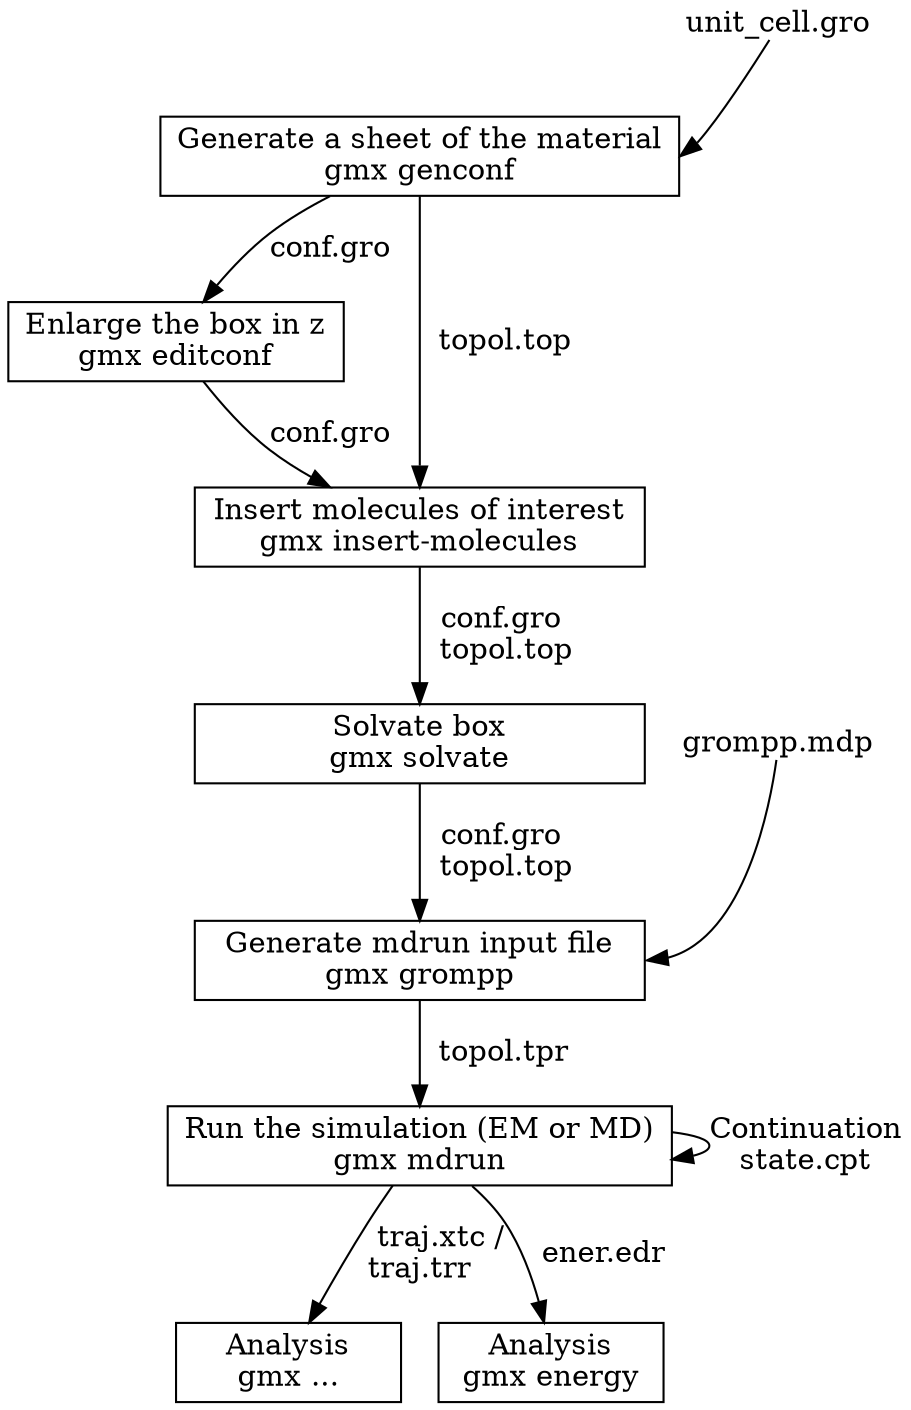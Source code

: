 digraph flowchart {
node [ shape=box, width=1.5 target=_blank]

input_uc [
  label="unit_cell.gro"
  tooltip="Unit cell structure file"
  URL="https://manual.gromacs.org/current/reference-manual/file-formats.html#gro"
  shape=none, width=0, height=0, margin=0
  group=input
]

genconf [
  label="Generate a sheet of the material\ngmx genconf"
  tooltip="Multiply the unit cell in x y and z"
  URL="https://manual.gromacs.org/current/onlinehelp/gmx-genconf.html"
  width=3
  group=main
]

input_uc -> genconf [ headport=e]

editconf [
  label="Enlarge the box in z\ngmx editconf"
  tooltip="Adjust box size"
  URL="https://manual.gromacs.org/current/onlinehelp/gmx-editconf.html"
]

genconf -> editconf [
  label="conf.gro"
  labeltooltip="GROMACS coordinate file containing molecules from PDB file"
  URL="https://manual.gromacs.org/current/reference-manual/file-formats.html#gro"
]

insert [
  label="Insert molecules of interest\ngmx insert-molecules"
  tooltip="Add molecules of interest"
  URL="https://manual.gromacs.org/current/onlinehelp/gmx-insert-molecules.html"
  width=3
  group=main
]

genconf -> insert [
  label="  topol.top"
  labeltooltip="GROMACS ascii topology file"
  URL="https://manual.gromacs.org/current/reference-manual/file-formats.html#top"
]
editconf -> insert [
  label="conf.gro"
  labeltooltip="GROMACS coordinate file with adjusted box etc."
  URL="https://manual.gromacs.org/current/reference-manual/file-formats.html#gro"
]

solvate [
  label="Solvate box\ngmx solvate"
  tooltip="Fill box with water (solvate molecule)"
  URL="https://manual.gromacs.org/current/onlinehelp/gmx-solvate.html"
  width=3
  group=main
]

insert -> solvate [
  label=<<table border="0" cellborder="0" cellspacing="0" cellpadding="0">
    <tr><td href="https://manual.gromacs.org/current/reference-manual/file-formats.html#gro"> conf.gro</td></tr>
    <tr><td href="https://manual.gromacs.org/current/reference-manual/file-formats.html#top">  topol.top</td></tr>
    </table>>
  labeltooltip="GROMACS coordinate and topology files"
]


input_mdp [
  label="grompp.mdp"
  tooltip="Parameter file from grompp (controls all MD parameters)"
  URL="https://manual.gromacs.org/current/reference-manual/file-formats.html#mdp"
  shape=none, width=0, height=0, margin=0
  group=input
]

input_uc -> input_mdp [ style=invis, minlen=4]

grompp [
  label="Generate mdrun input file\ngmx grompp"
  tooltip="Process parameters, coordinates and topology and write binary topology"
  URL="https://manual.gromacs.org/current/onlinehelp/gmx-grompp.html"
  width=3
  group=main
]

input_mdp -> grompp [ headport=e, weight=0 ]

solvate -> grompp [
  label=<<table border="0" cellborder="0" cellspacing="0" cellpadding="0">
    <tr><td href="https://manual.gromacs.org/current/reference-manual/file-formats.html#gro"> conf.gro</td></tr>
    <tr><td href="https://manual.gromacs.org/current/reference-manual/file-formats.html#top">  topol.top</td></tr>
    </table>>
  labeltooltip="GROMACS coordinate and topology files"
]

mdrun [
  label="Run the simulation (EM or MD)\ngmx mdrun"
  tooltip="The moment you have all been waiting for! START YOUR MD RUN"
  URL="https://manual.gromacs.org/current/onlinehelp/gmx-mdrun.html"
  width=3
  group=main
]

grompp -> mdrun [
  label="  topol.tpr"
  labeltooltip="Portable GROMACS binary run input file (contains all information to start MD run)"
  URL="https://manual.gromacs.org/current/reference-manual/file-formats.html#tpr"
]

mdrun -> mdrun [
  label="Continuation\nstate.cpt"
  labeltooltip="Checkpoint file"
  URL="https://manual.gromacs.org/current/reference-manual/file-formats.html#cpt"
]

analysis [
  label="Analysis\ngmx ..."
  tooltip="Your favourite GROMACS analysis tool"
  URL="https://manual.gromacs.org/current/user-guide/cmdline.html#commands-by-topic"
]

mdrun -> analysis [
  label=" traj.xtc /\ntraj.trr\l"
  labeltooltip="Portable compressed trajectory / full precision portable trajectory"
  URL="https://manual.gromacs.org/current/reference-manual/file-formats.html#xtc"
]

energy [
  label="Analysis\ngmx energy"
  tooltip="Energy plots, averages and fluctuations"
  URL="https://manual.gromacs.org/current/onlinehelp/gmx-energy.html"
]

mdrun -> energy [
  label=" ener.edr"
  labeltooltip="Portable energy file"
  URL="https://manual.gromacs.org/current/reference-manual/file-formats.html#edr"
]
}

